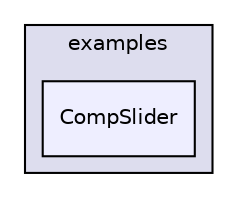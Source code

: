 digraph "examples/CompSlider" {
  compound=true
  node [ fontsize="10", fontname="Helvetica"];
  edge [ labelfontsize="10", labelfontname="Helvetica"];
  subgraph clusterdir_d28a4824dc47e487b107a5db32ef43c4 {
    graph [ bgcolor="#ddddee", pencolor="black", label="examples" fontname="Helvetica", fontsize="10", URL="dir_d28a4824dc47e487b107a5db32ef43c4.html"]
  dir_472f54fb1d9b74971d8e15d62f212bd3 [shape=box, label="CompSlider", style="filled", fillcolor="#eeeeff", pencolor="black", URL="dir_472f54fb1d9b74971d8e15d62f212bd3.html"];
  }
}
